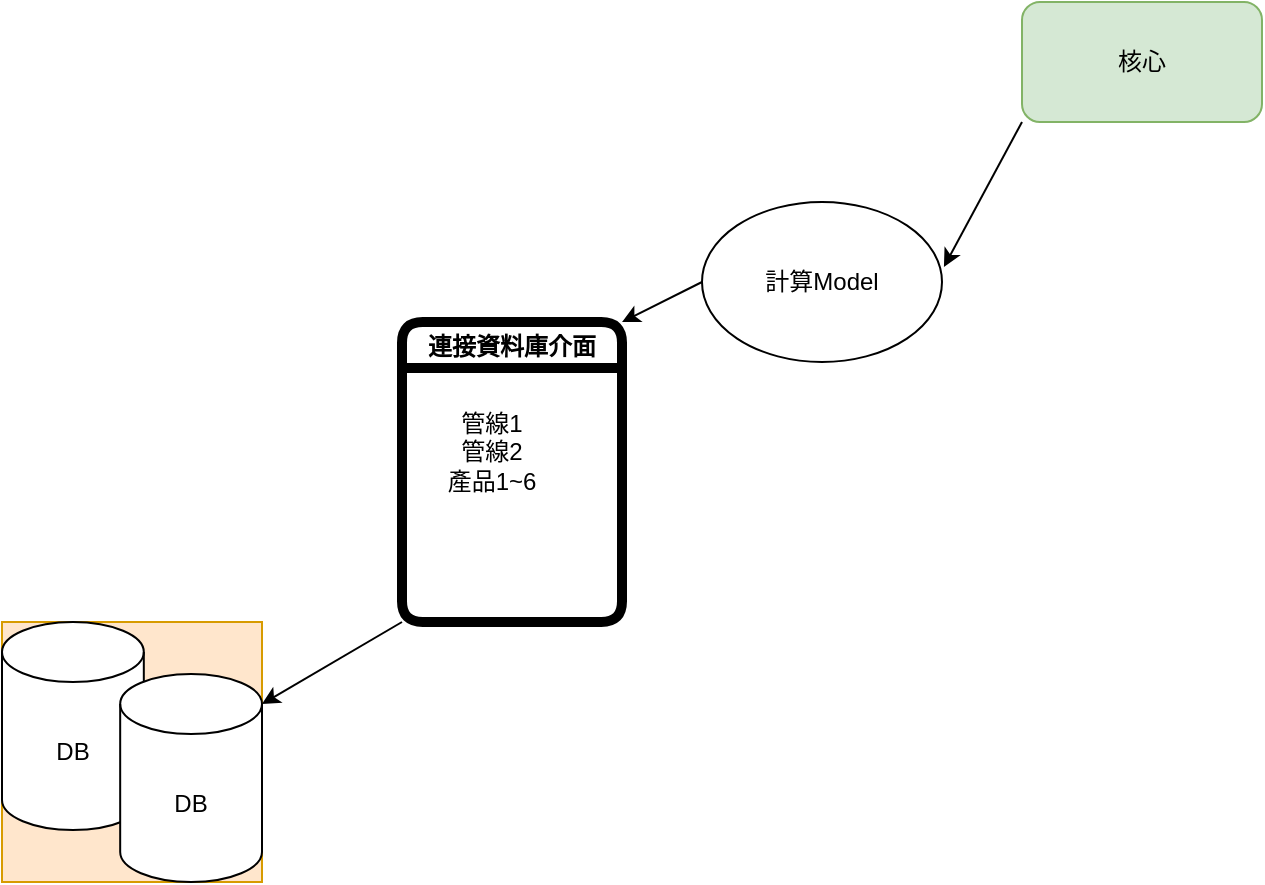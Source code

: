 <mxfile version="20.2.3" type="device" pages="2"><diagram id="jBdEQWUq_bJZAWpqD31T" name="第 1 页"><mxGraphModel dx="1422" dy="706" grid="1" gridSize="10" guides="1" tooltips="1" connect="1" arrows="1" fold="1" page="1" pageScale="1" pageWidth="827" pageHeight="1169" math="0" shadow="0"><root><mxCell id="0"/><mxCell id="1" parent="0"/><mxCell id="hQJHT-ALXLLWHjnhr0pD-3" value="核心" style="rounded=1;whiteSpace=wrap;html=1;fillColor=#d5e8d4;strokeColor=#82b366;" parent="1" vertex="1"><mxGeometry x="550" y="70" width="120" height="60" as="geometry"/></mxCell><mxCell id="hQJHT-ALXLLWHjnhr0pD-4" value="" style="endArrow=classic;html=1;rounded=0;exitX=0;exitY=1;exitDx=0;exitDy=0;entryX=1.008;entryY=0.406;entryDx=0;entryDy=0;entryPerimeter=0;" parent="1" source="hQJHT-ALXLLWHjnhr0pD-3" target="hQJHT-ALXLLWHjnhr0pD-9" edge="1"><mxGeometry width="50" height="50" relative="1" as="geometry"><mxPoint x="390" y="340" as="sourcePoint"/><mxPoint x="440" y="290" as="targetPoint"/></mxGeometry></mxCell><mxCell id="hQJHT-ALXLLWHjnhr0pD-5" value="" style="group;fillColor=#ffe6cc;strokeColor=#d79b00;" parent="1" connectable="0" vertex="1"><mxGeometry x="40" y="380" width="130" height="130" as="geometry"/></mxCell><mxCell id="hQJHT-ALXLLWHjnhr0pD-1" value="DB" style="shape=cylinder3;whiteSpace=wrap;html=1;boundedLbl=1;backgroundOutline=1;size=15;" parent="hQJHT-ALXLLWHjnhr0pD-5" vertex="1"><mxGeometry width="70.909" height="104" as="geometry"/></mxCell><mxCell id="hQJHT-ALXLLWHjnhr0pD-2" value="DB" style="shape=cylinder3;whiteSpace=wrap;html=1;boundedLbl=1;backgroundOutline=1;size=15;" parent="hQJHT-ALXLLWHjnhr0pD-5" vertex="1"><mxGeometry x="59.091" y="26" width="70.909" height="104" as="geometry"/></mxCell><mxCell id="hQJHT-ALXLLWHjnhr0pD-6" value="連接資料庫介面" style="swimlane;strokeWidth=5;rounded=1;shadow=0;sketch=0;" parent="1" vertex="1"><mxGeometry x="240" y="230" width="110" height="150" as="geometry"/></mxCell><mxCell id="hQJHT-ALXLLWHjnhr0pD-7" value="管線1&lt;br&gt;管線2&lt;br&gt;產品1~6" style="text;html=1;strokeColor=none;fillColor=none;align=center;verticalAlign=middle;whiteSpace=wrap;rounded=0;strokeWidth=9;" parent="hQJHT-ALXLLWHjnhr0pD-6" vertex="1"><mxGeometry y="30" width="90" height="70" as="geometry"/></mxCell><mxCell id="hQJHT-ALXLLWHjnhr0pD-8" value="" style="endArrow=classic;html=1;rounded=0;exitX=0;exitY=1;exitDx=0;exitDy=0;entryX=1;entryY=0;entryDx=0;entryDy=15;entryPerimeter=0;" parent="1" source="hQJHT-ALXLLWHjnhr0pD-6" target="hQJHT-ALXLLWHjnhr0pD-2" edge="1"><mxGeometry width="50" height="50" relative="1" as="geometry"><mxPoint x="390" y="330" as="sourcePoint"/><mxPoint x="170" y="400" as="targetPoint"/></mxGeometry></mxCell><mxCell id="hQJHT-ALXLLWHjnhr0pD-9" value="計算Model" style="ellipse;whiteSpace=wrap;html=1;" parent="1" vertex="1"><mxGeometry x="390" y="170" width="120" height="80" as="geometry"/></mxCell><mxCell id="hQJHT-ALXLLWHjnhr0pD-10" value="" style="endArrow=classic;html=1;rounded=0;exitX=0;exitY=0.5;exitDx=0;exitDy=0;entryX=1;entryY=0;entryDx=0;entryDy=0;" parent="1" source="hQJHT-ALXLLWHjnhr0pD-9" target="hQJHT-ALXLLWHjnhr0pD-6" edge="1"><mxGeometry width="50" height="50" relative="1" as="geometry"><mxPoint x="390" y="330" as="sourcePoint"/><mxPoint x="440" y="280" as="targetPoint"/></mxGeometry></mxCell></root></mxGraphModel></diagram><diagram id="i9A9YF-4oLu8O-VJBfjQ" name="第 2 页"><mxGraphModel dx="1422" dy="706" grid="1" gridSize="10" guides="1" tooltips="1" connect="1" arrows="1" fold="1" page="1" pageScale="1" pageWidth="827" pageHeight="1169" math="0" shadow="0"><root><mxCell id="0"/><mxCell id="1" parent="0"/><mxCell id="CI-RQAMRtxgs_UjXNUij-3" value="" style="shape=umlLifeline;participant=umlActor;perimeter=lifelinePerimeter;whiteSpace=wrap;html=1;container=1;collapsible=0;recursiveResize=0;verticalAlign=top;spacingTop=36;outlineConnect=0;fontColor=#5C5C5C;strokeColor=#006658;fillColor=#21C0A5;" parent="1" vertex="1"><mxGeometry x="201" y="50" width="50" height="510" as="geometry"/></mxCell><mxCell id="uQYDr2FJBAKmQhgEoWIZ-8" value="" style="rounded=0;whiteSpace=wrap;html=1;fontColor=#5C5C5C;strokeColor=#006658;fillColor=#21C0A5;rotation=-90;" vertex="1" parent="CI-RQAMRtxgs_UjXNUij-3"><mxGeometry x="13" y="72.5" width="25" height="20" as="geometry"/></mxCell><mxCell id="uQYDr2FJBAKmQhgEoWIZ-11" value="" style="rounded=0;whiteSpace=wrap;html=1;fontColor=#5C5C5C;strokeColor=#006658;fillColor=#21C0A5;rotation=-90;" vertex="1" parent="CI-RQAMRtxgs_UjXNUij-3"><mxGeometry x="6.5" y="166.5" width="38" height="20" as="geometry"/></mxCell><mxCell id="CI-RQAMRtxgs_UjXNUij-8" value="" style="endArrow=classic;html=1;rounded=0;fontColor=#5C5C5C;strokeColor=#006658;fillColor=#21C0A5;startArrow=none;entryX=0.833;entryY=0.05;entryDx=0;entryDy=0;entryPerimeter=0;" parent="1" edge="1" target="CI-RQAMRtxgs_UjXNUij-21"><mxGeometry width="50" height="50" relative="1" as="geometry"><mxPoint x="240" y="130" as="sourcePoint"/><mxPoint x="357" y="130" as="targetPoint"/><Array as="points"><mxPoint x="257" y="130"/></Array></mxGeometry></mxCell><mxCell id="CI-RQAMRtxgs_UjXNUij-15" value="" style="group;fontColor=#5C5C5C;" parent="1" connectable="0" vertex="1"><mxGeometry x="304" y="40" width="110" height="520" as="geometry"/></mxCell><mxCell id="CI-RQAMRtxgs_UjXNUij-6" value="EDA" style="html=1;rounded=0;fontColor=#5C5C5C;strokeColor=#006658;fillColor=#21C0A5;" parent="CI-RQAMRtxgs_UjXNUij-15" vertex="1"><mxGeometry width="110" height="50" as="geometry"/></mxCell><mxCell id="CI-RQAMRtxgs_UjXNUij-7" value="" style="endArrow=none;dashed=1;html=1;rounded=0;fontColor=#5C5C5C;strokeColor=#006658;fillColor=#21C0A5;entryX=0.5;entryY=1;entryDx=0;entryDy=0;" parent="CI-RQAMRtxgs_UjXNUij-15" target="CI-RQAMRtxgs_UjXNUij-6" edge="1"><mxGeometry width="50" height="50" relative="1" as="geometry"><mxPoint x="55" y="520" as="sourcePoint"/><mxPoint x="54.5" y="80" as="targetPoint"/></mxGeometry></mxCell><mxCell id="CI-RQAMRtxgs_UjXNUij-21" value="" style="rounded=0;whiteSpace=wrap;html=1;fontColor=#5C5C5C;strokeColor=#006658;fillColor=#21C0A5;rotation=-90;" parent="CI-RQAMRtxgs_UjXNUij-15" vertex="1"><mxGeometry x="25" y="100" width="60" height="20" as="geometry"/></mxCell><mxCell id="uQYDr2FJBAKmQhgEoWIZ-2" value="" style="endArrow=classic;html=1;rounded=0;strokeColor=#006658;fontColor=#5C5C5C;dashed=1;" edge="1" parent="CI-RQAMRtxgs_UjXNUij-15"><mxGeometry width="50" height="50" relative="1" as="geometry"><mxPoint x="218" y="120" as="sourcePoint"/><mxPoint x="68" y="120" as="targetPoint"/><Array as="points"><mxPoint x="156" y="120"/></Array></mxGeometry></mxCell><mxCell id="uQYDr2FJBAKmQhgEoWIZ-3" value="回傳資料" style="edgeLabel;html=1;align=center;verticalAlign=middle;resizable=0;points=[];fontColor=#5C5C5C;" vertex="1" connectable="0" parent="uQYDr2FJBAKmQhgEoWIZ-2"><mxGeometry x="-0.293" y="2" relative="1" as="geometry"><mxPoint x="-14" y="-2" as="offset"/></mxGeometry></mxCell><mxCell id="uQYDr2FJBAKmQhgEoWIZ-16" value="" style="rounded=0;whiteSpace=wrap;html=1;fontColor=#5C5C5C;strokeColor=#006658;fillColor=#21C0A5;rotation=-90;" vertex="1" parent="CI-RQAMRtxgs_UjXNUij-15"><mxGeometry x="23" y="198" width="64" height="20" as="geometry"/></mxCell><mxCell id="CI-RQAMRtxgs_UjXNUij-16" value="" style="group;fontColor=#5C5C5C;" parent="1" connectable="0" vertex="1"><mxGeometry x="491" y="40" width="136" height="520" as="geometry"/></mxCell><mxCell id="CI-RQAMRtxgs_UjXNUij-17" value="DB" style="html=1;rounded=0;fontColor=#5C5C5C;strokeColor=#006658;fillColor=#21C0A5;" parent="CI-RQAMRtxgs_UjXNUij-16" vertex="1"><mxGeometry width="110" height="50" as="geometry"/></mxCell><mxCell id="CI-RQAMRtxgs_UjXNUij-18" value="" style="endArrow=none;dashed=1;html=1;rounded=0;fontColor=#5C5C5C;strokeColor=#006658;fillColor=#21C0A5;entryX=0.5;entryY=1;entryDx=0;entryDy=0;" parent="CI-RQAMRtxgs_UjXNUij-16" target="CI-RQAMRtxgs_UjXNUij-17" edge="1"><mxGeometry width="50" height="50" relative="1" as="geometry"><mxPoint x="55" y="520" as="sourcePoint"/><mxPoint x="54.5" y="80" as="targetPoint"/></mxGeometry></mxCell><mxCell id="CI-RQAMRtxgs_UjXNUij-24" value="" style="rounded=0;whiteSpace=wrap;html=1;fontColor=#5C5C5C;strokeColor=#006658;fillColor=#21C0A5;rotation=-90;" parent="CI-RQAMRtxgs_UjXNUij-16" vertex="1"><mxGeometry x="35" y="97.5" width="40" height="20" as="geometry"/></mxCell><mxCell id="uQYDr2FJBAKmQhgEoWIZ-19" value="" style="rounded=0;whiteSpace=wrap;html=1;fontColor=#5C5C5C;strokeColor=#006658;fillColor=#21C0A5;rotation=-90;" vertex="1" parent="CI-RQAMRtxgs_UjXNUij-16"><mxGeometry x="23" y="200" width="64" height="20" as="geometry"/></mxCell><mxCell id="uQYDr2FJBAKmQhgEoWIZ-22" value="確認資料" style="edgeStyle=orthogonalEdgeStyle;html=1;align=left;spacingLeft=2;endArrow=block;rounded=0;fontColor=#5C5C5C;strokeColor=#006658;fillColor=#21C0A5;" edge="1" parent="CI-RQAMRtxgs_UjXNUij-16"><mxGeometry x="0.03" y="10" relative="1" as="geometry"><mxPoint x="69" y="97.5" as="sourcePoint"/><Array as="points"><mxPoint x="99" y="98"/><mxPoint x="99" y="120"/></Array><mxPoint x="69" y="120" as="targetPoint"/><mxPoint y="1" as="offset"/></mxGeometry></mxCell><mxCell id="CI-RQAMRtxgs_UjXNUij-20" value="" style="endArrow=classic;html=1;rounded=0;fontColor=#5C5C5C;strokeColor=#006658;fillColor=#21C0A5;" parent="1" edge="1"><mxGeometry width="50" height="50" relative="1" as="geometry"><mxPoint x="377" y="140" as="sourcePoint"/><mxPoint x="527" y="140" as="targetPoint"/></mxGeometry></mxCell><mxCell id="CI-RQAMRtxgs_UjXNUij-23" value="2. 獲取資料" style="text;html=1;strokeColor=none;fillColor=none;align=center;verticalAlign=middle;whiteSpace=wrap;rounded=0;fontColor=#5C5C5C;" parent="1" vertex="1"><mxGeometry x="422" y="110" width="65" height="30" as="geometry"/></mxCell><mxCell id="CI-RQAMRtxgs_UjXNUij-9" value="1. 選擇各站Golden機台" style="text;html=1;strokeColor=none;fillColor=none;align=center;verticalAlign=middle;whiteSpace=wrap;rounded=0;fontColor=#5C5C5C;" parent="1" vertex="1"><mxGeometry x="246" y="104" width="83" height="30" as="geometry"/></mxCell><mxCell id="uQYDr2FJBAKmQhgEoWIZ-12" value="" style="endArrow=classic;html=1;rounded=0;fontColor=#5C5C5C;strokeColor=#006658;fillColor=#21C0A5;exitX=0.5;exitY=1;exitDx=0;exitDy=0;" edge="1" parent="1" source="uQYDr2FJBAKmQhgEoWIZ-11"><mxGeometry width="50" height="50" relative="1" as="geometry"><mxPoint x="520" y="290" as="sourcePoint"/><mxPoint x="340" y="227" as="targetPoint"/></mxGeometry></mxCell><mxCell id="uQYDr2FJBAKmQhgEoWIZ-17" value="" style="endArrow=classic;html=1;rounded=0;fontColor=#5C5C5C;strokeColor=#006658;fillColor=#21C0A5;" edge="1" parent="1"><mxGeometry width="50" height="50" relative="1" as="geometry"><mxPoint x="370" y="232" as="sourcePoint"/><mxPoint x="530" y="232" as="targetPoint"/></mxGeometry></mxCell><mxCell id="uQYDr2FJBAKmQhgEoWIZ-15" value="3. 確認Golden機台" style="text;html=1;strokeColor=none;fillColor=none;align=center;verticalAlign=middle;whiteSpace=wrap;rounded=0;fontColor=#5C5C5C;" vertex="1" parent="1"><mxGeometry x="240" y="195" width="105" height="30" as="geometry"/></mxCell></root></mxGraphModel></diagram></mxfile>